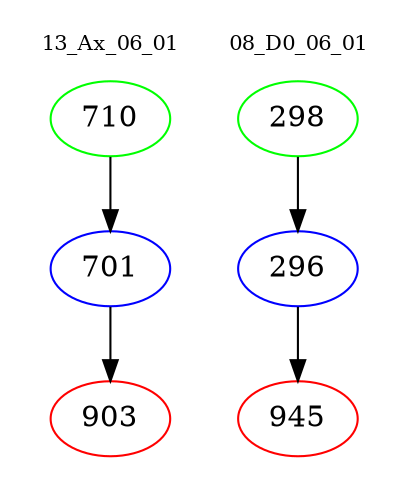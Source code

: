 digraph{
subgraph cluster_0 {
color = white
label = "13_Ax_06_01";
fontsize=10;
T0_710 [label="710", color="green"]
T0_710 -> T0_701 [color="black"]
T0_701 [label="701", color="blue"]
T0_701 -> T0_903 [color="black"]
T0_903 [label="903", color="red"]
}
subgraph cluster_1 {
color = white
label = "08_D0_06_01";
fontsize=10;
T1_298 [label="298", color="green"]
T1_298 -> T1_296 [color="black"]
T1_296 [label="296", color="blue"]
T1_296 -> T1_945 [color="black"]
T1_945 [label="945", color="red"]
}
}
